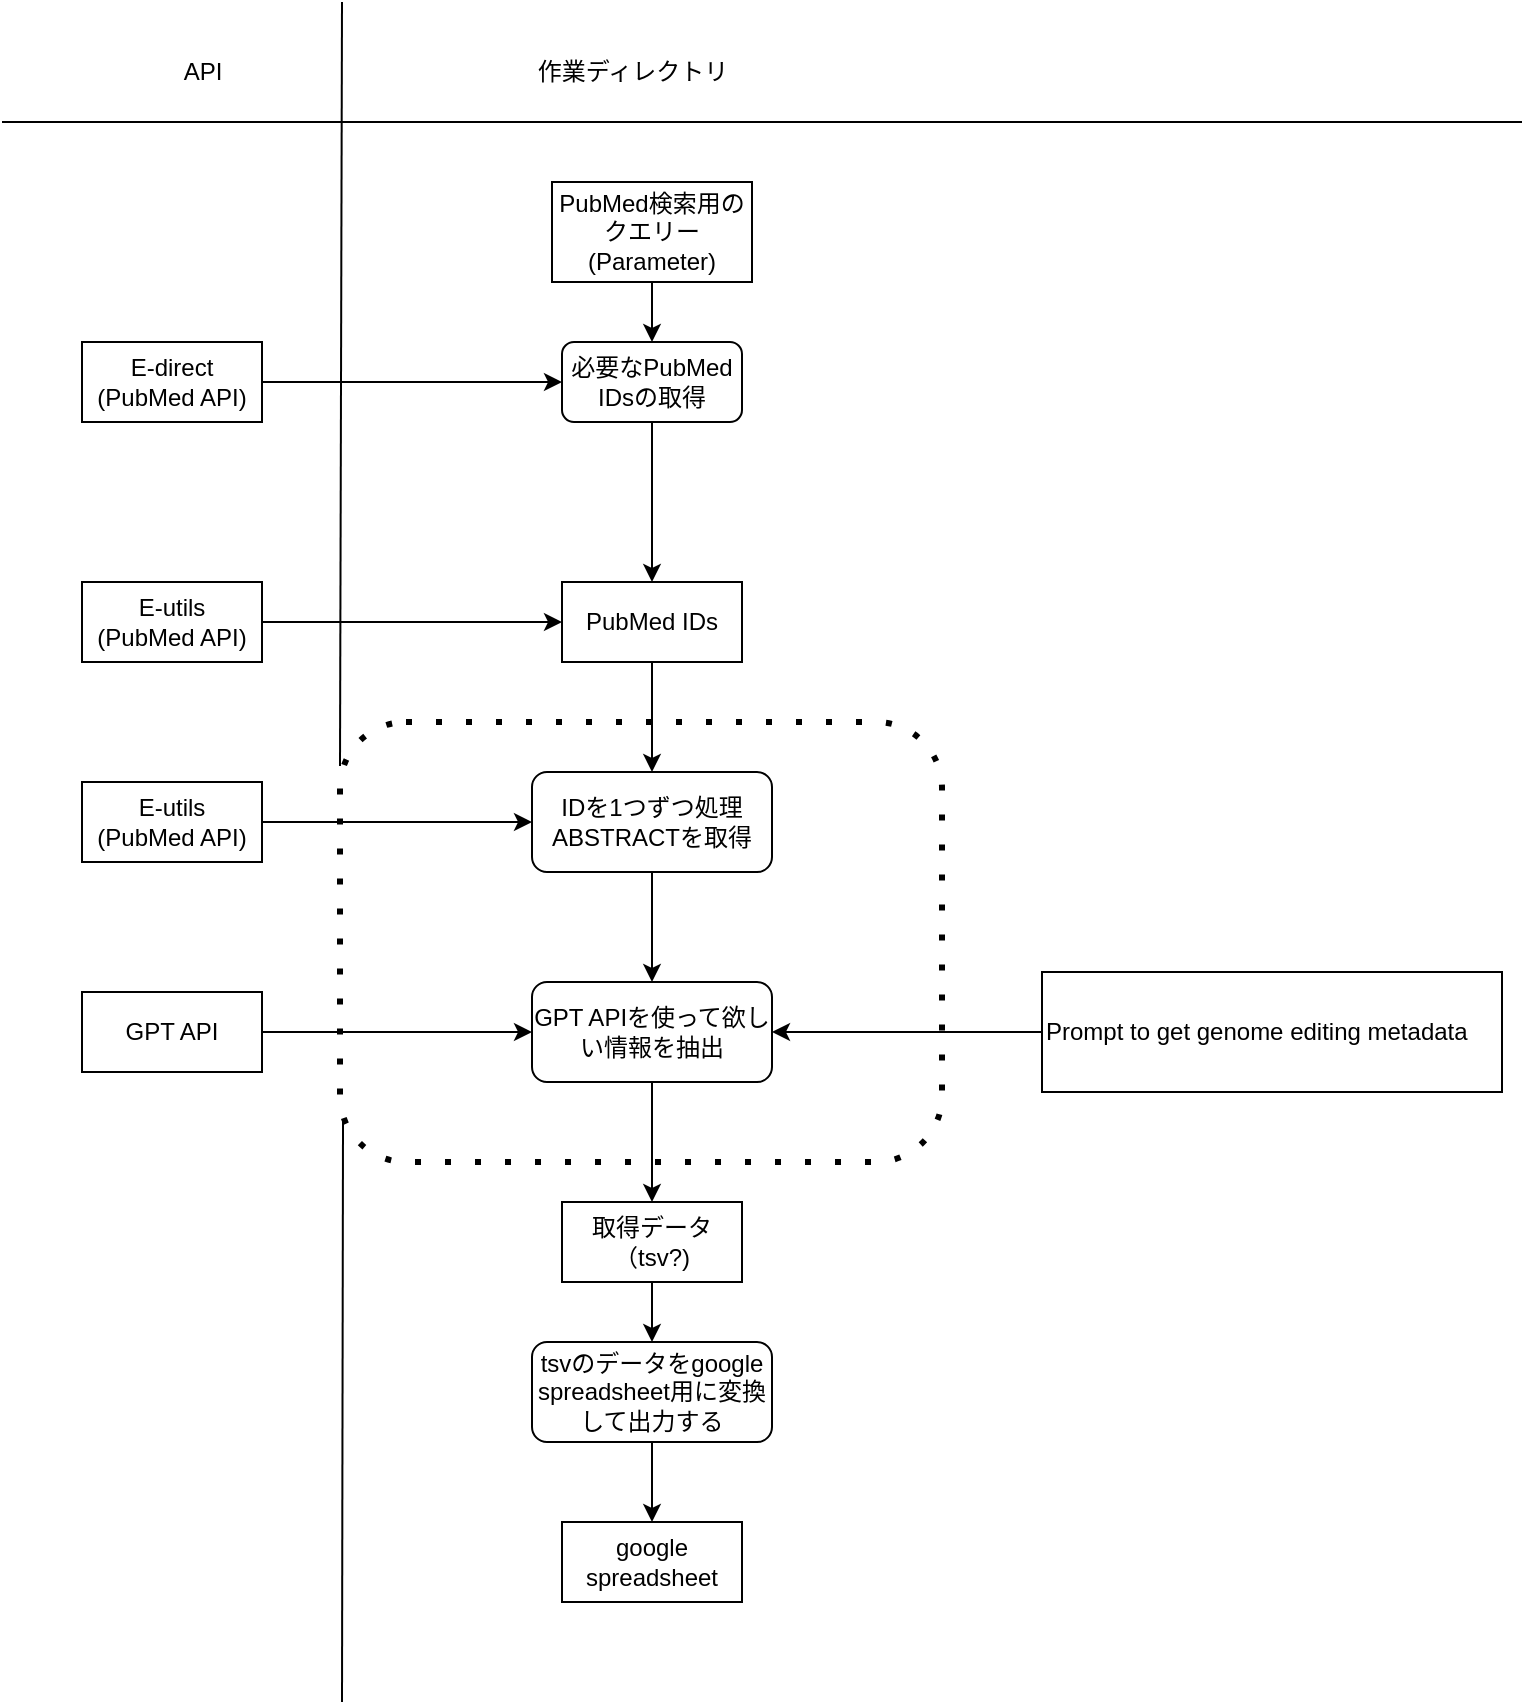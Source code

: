 <mxfile>
    <diagram id="six77aJj35moaCm1U04c" name="Page-1">
        <mxGraphModel dx="749" dy="522" grid="1" gridSize="10" guides="1" tooltips="1" connect="1" arrows="1" fold="1" page="1" pageScale="1" pageWidth="827" pageHeight="1169" math="0" shadow="0">
            <root>
                <mxCell id="0"/>
                <mxCell id="1" parent="0"/>
                <mxCell id="2" value="E-direct (PubMed API)" style="rounded=0;whiteSpace=wrap;html=1;" parent="1" vertex="1">
                    <mxGeometry x="70" y="190" width="90" height="40" as="geometry"/>
                </mxCell>
                <mxCell id="7" value="" style="endArrow=classic;html=1;exitX=1;exitY=0.5;exitDx=0;exitDy=0;" parent="1" source="2" target="8" edge="1">
                    <mxGeometry width="50" height="50" relative="1" as="geometry">
                        <mxPoint x="340" y="380" as="sourcePoint"/>
                        <mxPoint x="290" y="210" as="targetPoint"/>
                    </mxGeometry>
                </mxCell>
                <mxCell id="8" value="必要なPubMed IDsの取得" style="rounded=1;whiteSpace=wrap;html=1;" parent="1" vertex="1">
                    <mxGeometry x="310" y="190" width="90" height="40" as="geometry"/>
                </mxCell>
                <mxCell id="9" value="" style="endArrow=classic;html=1;exitX=0.5;exitY=1;exitDx=0;exitDy=0;entryX=0.5;entryY=0;entryDx=0;entryDy=0;" parent="1" source="8" target="69" edge="1">
                    <mxGeometry width="50" height="50" relative="1" as="geometry">
                        <mxPoint x="340" y="370" as="sourcePoint"/>
                        <mxPoint x="355" y="270" as="targetPoint"/>
                    </mxGeometry>
                </mxCell>
                <mxCell id="20" style="edgeStyle=none;html=1;exitX=1;exitY=0.5;exitDx=0;exitDy=0;entryX=0;entryY=0.5;entryDx=0;entryDy=0;" parent="1" source="11" target="69" edge="1">
                    <mxGeometry relative="1" as="geometry">
                        <mxPoint x="220" y="375" as="targetPoint"/>
                    </mxGeometry>
                </mxCell>
                <mxCell id="11" value="E-utils &lt;br&gt;(PubMed API)" style="rounded=0;whiteSpace=wrap;html=1;" parent="1" vertex="1">
                    <mxGeometry x="70" y="310" width="90" height="40" as="geometry"/>
                </mxCell>
                <mxCell id="29" value="" style="edgeStyle=none;html=1;" parent="1" source="69" target="27" edge="1">
                    <mxGeometry relative="1" as="geometry">
                        <mxPoint x="355" y="475" as="sourcePoint"/>
                    </mxGeometry>
                </mxCell>
                <mxCell id="45" value="" style="edgeStyle=none;html=1;" parent="1" source="27" target="43" edge="1">
                    <mxGeometry relative="1" as="geometry"/>
                </mxCell>
                <mxCell id="27" value="IDを1つずつ処理&lt;br&gt;ABSTRACTを取得" style="rounded=1;whiteSpace=wrap;html=1;" parent="1" vertex="1">
                    <mxGeometry x="295" y="405" width="120" height="50" as="geometry"/>
                </mxCell>
                <mxCell id="32" style="edgeStyle=none;html=1;entryX=0;entryY=0.5;entryDx=0;entryDy=0;" parent="1" source="30" target="27" edge="1">
                    <mxGeometry relative="1" as="geometry"/>
                </mxCell>
                <mxCell id="30" value="E-utils &lt;br&gt;(PubMed API)" style="rounded=0;whiteSpace=wrap;html=1;" parent="1" vertex="1">
                    <mxGeometry x="70" y="410" width="90" height="40" as="geometry"/>
                </mxCell>
                <mxCell id="38" value="" style="endArrow=none;html=1;" parent="1" edge="1">
                    <mxGeometry width="50" height="50" relative="1" as="geometry">
                        <mxPoint x="30" y="80" as="sourcePoint"/>
                        <mxPoint x="790" y="80" as="targetPoint"/>
                    </mxGeometry>
                </mxCell>
                <mxCell id="39" value="" style="endArrow=none;html=1;exitX=0;exitY=0.1;exitDx=0;exitDy=0;exitPerimeter=0;" parent="1" source="52" edge="1">
                    <mxGeometry width="50" height="50" relative="1" as="geometry">
                        <mxPoint x="200" y="410" as="sourcePoint"/>
                        <mxPoint x="200" y="20" as="targetPoint"/>
                    </mxGeometry>
                </mxCell>
                <mxCell id="40" value="API" style="text;html=1;align=center;verticalAlign=middle;resizable=0;points=[];autosize=1;strokeColor=none;fillColor=none;" parent="1" vertex="1">
                    <mxGeometry x="110" y="40" width="40" height="30" as="geometry"/>
                </mxCell>
                <mxCell id="41" value="作業ディレクトリ" style="text;html=1;align=center;verticalAlign=middle;resizable=0;points=[];autosize=1;strokeColor=none;fillColor=none;" parent="1" vertex="1">
                    <mxGeometry x="285" y="40" width="120" height="30" as="geometry"/>
                </mxCell>
                <mxCell id="48" style="edgeStyle=none;html=1;" parent="1" source="43" target="46" edge="1">
                    <mxGeometry relative="1" as="geometry"/>
                </mxCell>
                <mxCell id="43" value="GPT APIを使って欲しい情報を抽出" style="rounded=1;whiteSpace=wrap;html=1;" parent="1" vertex="1">
                    <mxGeometry x="295" y="510" width="120" height="50" as="geometry"/>
                </mxCell>
                <mxCell id="50" value="" style="edgeStyle=none;html=1;" parent="1" source="46" target="49" edge="1">
                    <mxGeometry relative="1" as="geometry"/>
                </mxCell>
                <mxCell id="46" value="取得データ（tsv?)" style="rounded=0;whiteSpace=wrap;html=1;" parent="1" vertex="1">
                    <mxGeometry x="310" y="620" width="90" height="40" as="geometry"/>
                </mxCell>
                <mxCell id="63" value="" style="edgeStyle=none;html=1;" parent="1" source="49" target="62" edge="1">
                    <mxGeometry relative="1" as="geometry"/>
                </mxCell>
                <mxCell id="49" value="tsvのデータをgoogle spreadsheet用に変換して出力する" style="rounded=1;whiteSpace=wrap;html=1;" parent="1" vertex="1">
                    <mxGeometry x="295" y="690" width="120" height="50" as="geometry"/>
                </mxCell>
                <mxCell id="52" value="" style="rounded=1;whiteSpace=wrap;html=1;dashed=1;dashPattern=1 4;fillColor=none;strokeWidth=3;" parent="1" vertex="1">
                    <mxGeometry x="199" y="380" width="301" height="220" as="geometry"/>
                </mxCell>
                <mxCell id="53" value="" style="endArrow=none;html=1;entryX=0.005;entryY=0.909;entryDx=0;entryDy=0;entryPerimeter=0;" parent="1" target="52" edge="1">
                    <mxGeometry width="50" height="50" relative="1" as="geometry">
                        <mxPoint x="200" y="870" as="sourcePoint"/>
                        <mxPoint x="200" y="640" as="targetPoint"/>
                    </mxGeometry>
                </mxCell>
                <mxCell id="54" value="GPT API" style="rounded=0;whiteSpace=wrap;html=1;" parent="1" vertex="1">
                    <mxGeometry x="70" y="515" width="90" height="40" as="geometry"/>
                </mxCell>
                <mxCell id="58" style="edgeStyle=none;html=1;entryX=0;entryY=0.5;entryDx=0;entryDy=0;exitX=1;exitY=0.5;exitDx=0;exitDy=0;" parent="1" source="54" target="43" edge="1">
                    <mxGeometry relative="1" as="geometry">
                        <mxPoint x="170" y="574.286" as="sourcePoint"/>
                        <mxPoint x="440" y="600" as="targetPoint"/>
                    </mxGeometry>
                </mxCell>
                <mxCell id="61" style="edgeStyle=none;html=1;exitX=0.5;exitY=1;exitDx=0;exitDy=0;entryX=0.5;entryY=0;entryDx=0;entryDy=0;" parent="1" source="59" target="8" edge="1">
                    <mxGeometry relative="1" as="geometry"/>
                </mxCell>
                <mxCell id="59" value="PubMed検索用のクエリー (Parameter)" style="rounded=0;whiteSpace=wrap;html=1;" parent="1" vertex="1">
                    <mxGeometry x="305" y="110" width="100" height="50" as="geometry"/>
                </mxCell>
                <mxCell id="62" value="google spreadsheet" style="rounded=0;whiteSpace=wrap;html=1;" parent="1" vertex="1">
                    <mxGeometry x="310" y="780" width="90" height="40" as="geometry"/>
                </mxCell>
                <mxCell id="66" value="Prompt to get genome editing metadata" style="whiteSpace=wrap;html=1;align=left;" parent="1" vertex="1">
                    <mxGeometry x="550" y="505" width="230" height="60" as="geometry"/>
                </mxCell>
                <mxCell id="68" value="" style="edgeStyle=none;html=1;exitX=0;exitY=0.5;exitDx=0;exitDy=0;entryX=1;entryY=0.5;entryDx=0;entryDy=0;" parent="1" source="66" target="43" edge="1">
                    <mxGeometry relative="1" as="geometry">
                        <mxPoint x="630" y="570" as="sourcePoint"/>
                        <mxPoint x="310" y="600" as="targetPoint"/>
                    </mxGeometry>
                </mxCell>
                <mxCell id="69" value="PubMed IDs" style="rounded=0;whiteSpace=wrap;html=1;" parent="1" vertex="1">
                    <mxGeometry x="310" y="310" width="90" height="40" as="geometry"/>
                </mxCell>
            </root>
        </mxGraphModel>
    </diagram>
</mxfile>